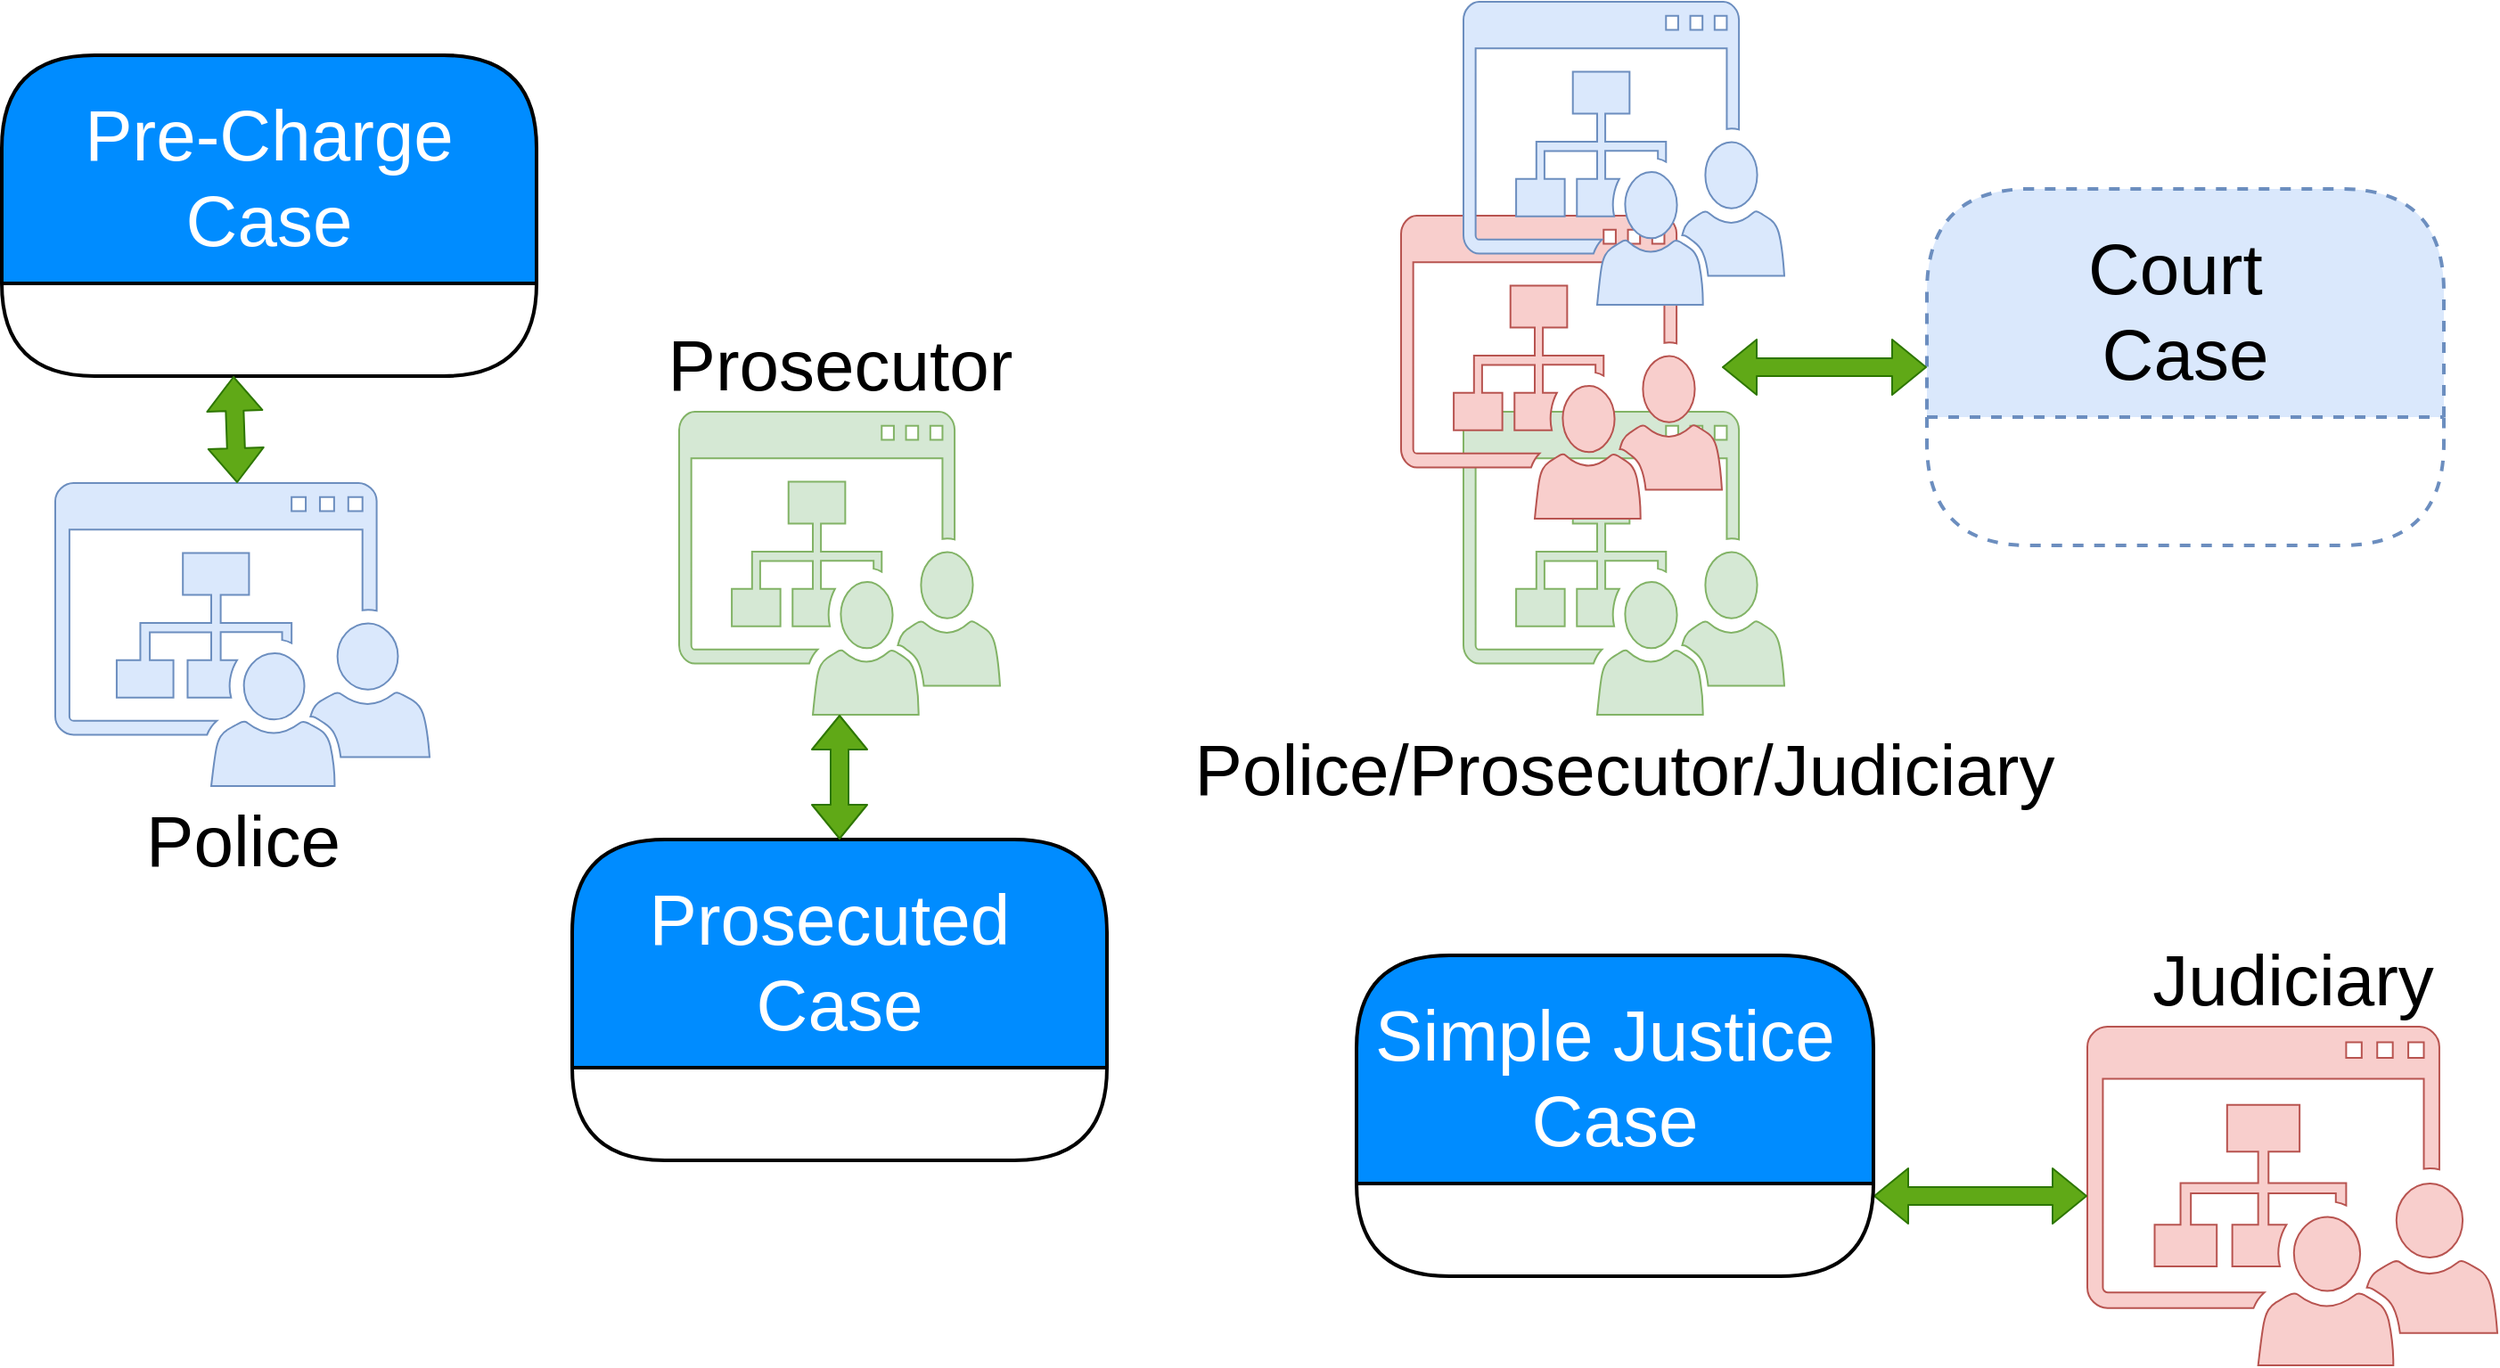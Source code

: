 <mxfile version="10.6.7" type="github"><diagram id="H_Q7ApLyEOjMmZ_94Vuf" name="Page-1"><mxGraphModel dx="1654" dy="1083" grid="1" gridSize="10" guides="1" tooltips="1" connect="1" arrows="1" fold="1" page="1" pageScale="1" pageWidth="3300" pageHeight="4681" math="0" shadow="0"><root><mxCell id="0"/><mxCell id="1" parent="0"/><mxCell id="wj5hidlV_4uDnbcUVFuK-3" value="Pre-Charge &#xA;Case" style="swimlane;childLayout=stackLayout;horizontal=1;startSize=128;horizontalStack=0;fillColor=#008cff;fontColor=#FFFFFF;rounded=1;fontSize=40;fontStyle=0;strokeWidth=2;resizeParent=0;resizeLast=1;shadow=0;dashed=0;align=center;" parent="1" vertex="1"><mxGeometry x="90" y="45" width="300" height="180" as="geometry"><mxRectangle x="320" y="140" width="70" height="30" as="alternateBounds"/></mxGeometry></mxCell><mxCell id="wj5hidlV_4uDnbcUVFuK-7" value="Police" style="pointerEvents=1;shadow=0;dashed=0;html=1;strokeColor=#6c8ebf;fillColor=#dae8fc;labelPosition=center;verticalLabelPosition=bottom;verticalAlign=top;outlineConnect=0;align=center;shape=mxgraph.office.sites.site_team;fontSize=40;" parent="1" vertex="1"><mxGeometry x="120" y="285" width="210" height="170" as="geometry"/></mxCell><mxCell id="Lg0VAS3Zze43nLk86rIp-1" value="Prosecutor" style="pointerEvents=1;shadow=0;dashed=0;html=1;strokeColor=#82b366;fillColor=#d5e8d4;labelPosition=center;verticalLabelPosition=top;verticalAlign=bottom;outlineConnect=0;align=center;shape=mxgraph.office.sites.site_team;fontSize=40;" parent="1" vertex="1"><mxGeometry x="470" y="245" width="180" height="170" as="geometry"/></mxCell><mxCell id="Lg0VAS3Zze43nLk86rIp-2" value="Judiciary" style="pointerEvents=1;shadow=0;dashed=0;html=1;strokeColor=#b85450;fillColor=#f8cecc;labelPosition=center;verticalLabelPosition=top;verticalAlign=bottom;outlineConnect=0;align=center;shape=mxgraph.office.sites.site_team;fontSize=40;" parent="1" vertex="1"><mxGeometry x="1260" y="590" width="230" height="190" as="geometry"/></mxCell><mxCell id="Lg0VAS3Zze43nLk86rIp-3" value="" style="shape=flexArrow;endArrow=classic;startArrow=classic;html=1;fontSize=40;fillColor=#60a917;strokeColor=#2D7600;entryX=0.432;entryY=1;entryDx=0;entryDy=0;entryPerimeter=0;" parent="1" source="wj5hidlV_4uDnbcUVFuK-7" edge="1"><mxGeometry width="50" height="50" relative="1" as="geometry"><mxPoint x="300" y="385" as="sourcePoint"/><mxPoint x="220" y="225" as="targetPoint"/></mxGeometry></mxCell><mxCell id="Lg0VAS3Zze43nLk86rIp-5" value="" style="shape=flexArrow;endArrow=classic;startArrow=classic;html=1;fontSize=40;fillColor=#60a917;strokeColor=#2D7600;entryX=1;entryY=0.75;entryDx=0;entryDy=0;" parent="1" source="Lg0VAS3Zze43nLk86rIp-2" target="LgkOLo4YH07zQ85GS6bs-3" edge="1"><mxGeometry width="50" height="50" relative="1" as="geometry"><mxPoint x="280" y="609.184" as="sourcePoint"/><mxPoint x="1340" y="450" as="targetPoint"/></mxGeometry></mxCell><mxCell id="LgkOLo4YH07zQ85GS6bs-2" value="Prosecuted &#xA;Case" style="swimlane;childLayout=stackLayout;horizontal=1;startSize=128;horizontalStack=0;fillColor=#008cff;fontColor=#FFFFFF;rounded=1;fontSize=40;fontStyle=0;strokeWidth=2;resizeParent=0;resizeLast=1;shadow=0;dashed=0;align=center;" parent="1" vertex="1"><mxGeometry x="410" y="485" width="300" height="180" as="geometry"><mxRectangle x="320" y="140" width="70" height="30" as="alternateBounds"/></mxGeometry></mxCell><mxCell id="LgkOLo4YH07zQ85GS6bs-3" value="Simple Justice &#xA;Case" style="swimlane;childLayout=stackLayout;horizontal=1;startSize=128;horizontalStack=0;fillColor=#008cff;fontColor=#FFFFFF;rounded=1;fontSize=40;fontStyle=0;strokeWidth=2;resizeParent=0;resizeLast=1;shadow=0;dashed=0;align=center;" parent="1" vertex="1"><mxGeometry x="850" y="550" width="290" height="180" as="geometry"><mxRectangle x="320" y="140" width="70" height="30" as="alternateBounds"/></mxGeometry></mxCell><mxCell id="LgkOLo4YH07zQ85GS6bs-8" value="" style="shape=flexArrow;endArrow=classic;startArrow=classic;html=1;fontSize=40;fillColor=#60a917;strokeColor=#2D7600;entryX=0.5;entryY=0;entryDx=0;entryDy=0;" parent="1" source="Lg0VAS3Zze43nLk86rIp-1" edge="1" target="LgkOLo4YH07zQ85GS6bs-2"><mxGeometry width="50" height="50" relative="1" as="geometry"><mxPoint x="770.035" y="835" as="sourcePoint"/><mxPoint x="540" y="540" as="targetPoint"/></mxGeometry></mxCell><mxCell id="MNEjPixFcCWU-NCiXLzZ-1" value="Court &#xA;Case" style="swimlane;childLayout=stackLayout;horizontal=1;startSize=128;horizontalStack=0;fillColor=#dae8fc;rounded=1;fontSize=40;fontStyle=0;strokeWidth=2;resizeParent=0;resizeLast=1;shadow=0;dashed=1;align=center;strokeColor=#6c8ebf;" parent="1" vertex="1"><mxGeometry x="1170" y="120" width="290" height="200" as="geometry"><mxRectangle x="320" y="140" width="70" height="30" as="alternateBounds"/></mxGeometry></mxCell><mxCell id="MNEjPixFcCWU-NCiXLzZ-2" value="" style="shape=flexArrow;endArrow=classic;startArrow=classic;html=1;fontSize=40;fillColor=#60a917;strokeColor=#2D7600;exitX=0;exitY=0.5;exitDx=0;exitDy=0;" parent="1" edge="1" target="MNEjPixFcCWU-NCiXLzZ-4" source="MNEjPixFcCWU-NCiXLzZ-1"><mxGeometry width="50" height="50" relative="1" as="geometry"><mxPoint x="1210" y="360" as="sourcePoint"/><mxPoint x="979" y="460" as="targetPoint"/></mxGeometry></mxCell><mxCell id="MNEjPixFcCWU-NCiXLzZ-3" value="Police/Prosecutor/Judiciary" style="pointerEvents=1;shadow=0;dashed=0;html=1;strokeColor=#82b366;fillColor=#d5e8d4;labelPosition=center;verticalLabelPosition=bottom;verticalAlign=top;outlineConnect=0;align=center;shape=mxgraph.office.sites.site_team;fontSize=40;" parent="1" vertex="1"><mxGeometry x="910" y="245" width="180" height="170" as="geometry"/></mxCell><mxCell id="MNEjPixFcCWU-NCiXLzZ-4" value="" style="pointerEvents=1;shadow=0;dashed=0;html=1;strokeColor=#b85450;fillColor=#f8cecc;labelPosition=center;verticalLabelPosition=bottom;verticalAlign=top;outlineConnect=0;align=center;shape=mxgraph.office.sites.site_team;fontSize=40;" parent="1" vertex="1"><mxGeometry x="875" y="135" width="180" height="170" as="geometry"/></mxCell><mxCell id="MNEjPixFcCWU-NCiXLzZ-6" value="" style="pointerEvents=1;shadow=0;dashed=0;html=1;strokeColor=#6c8ebf;fillColor=#dae8fc;labelPosition=center;verticalLabelPosition=bottom;verticalAlign=top;outlineConnect=0;align=center;shape=mxgraph.office.sites.site_team;fontSize=40;" parent="1" vertex="1"><mxGeometry x="910" y="15" width="180" height="170" as="geometry"/></mxCell></root></mxGraphModel></diagram></mxfile>